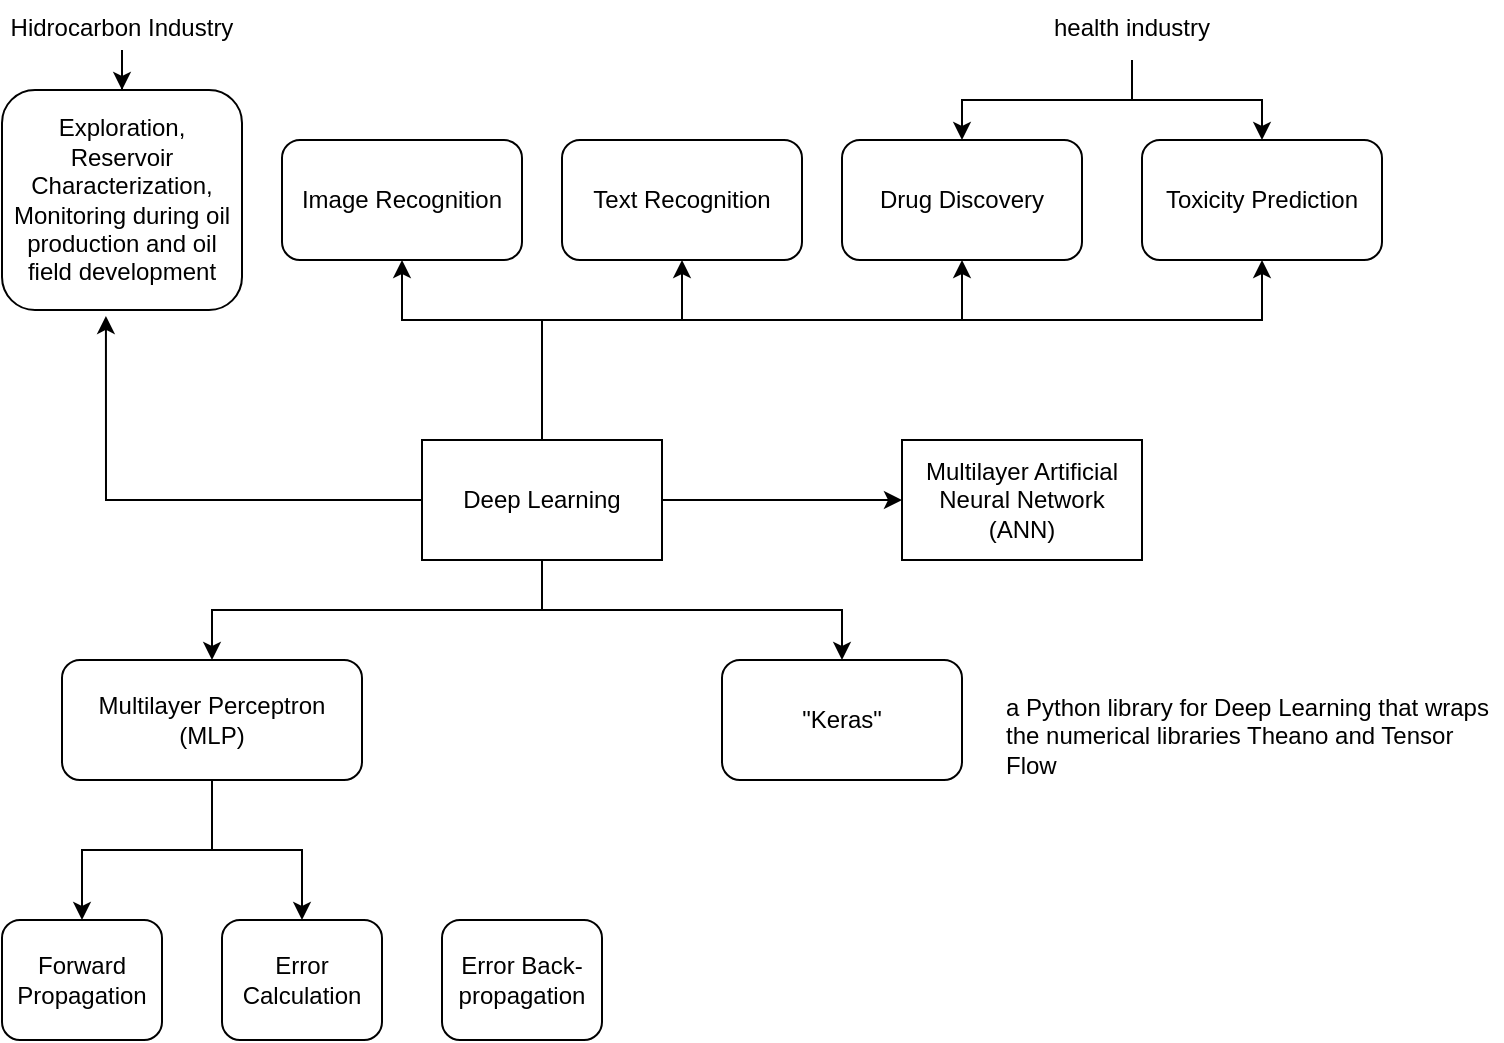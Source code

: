 <mxfile version="24.2.5" type="device" pages="2">
  <diagram name="Page-1" id="AD3TpbaUrpXrk2EEQHxS">
    <mxGraphModel dx="1194" dy="748" grid="1" gridSize="10" guides="1" tooltips="1" connect="1" arrows="1" fold="1" page="1" pageScale="1" pageWidth="850" pageHeight="1100" math="0" shadow="0">
      <root>
        <mxCell id="0" />
        <mxCell id="1" parent="0" />
        <mxCell id="LQV_r9siElokm8lHUJwI-3" style="edgeStyle=orthogonalEdgeStyle;rounded=0;orthogonalLoop=1;jettySize=auto;html=1;entryX=0;entryY=0.5;entryDx=0;entryDy=0;" edge="1" parent="1" source="LQV_r9siElokm8lHUJwI-1" target="LQV_r9siElokm8lHUJwI-2">
          <mxGeometry relative="1" as="geometry" />
        </mxCell>
        <mxCell id="LQV_r9siElokm8lHUJwI-8" style="edgeStyle=orthogonalEdgeStyle;rounded=0;orthogonalLoop=1;jettySize=auto;html=1;entryX=0.5;entryY=1;entryDx=0;entryDy=0;" edge="1" parent="1" source="LQV_r9siElokm8lHUJwI-1" target="LQV_r9siElokm8lHUJwI-4">
          <mxGeometry relative="1" as="geometry">
            <Array as="points">
              <mxPoint x="280" y="170" />
              <mxPoint x="210" y="170" />
            </Array>
          </mxGeometry>
        </mxCell>
        <mxCell id="LQV_r9siElokm8lHUJwI-9" style="edgeStyle=orthogonalEdgeStyle;rounded=0;orthogonalLoop=1;jettySize=auto;html=1;entryX=0.5;entryY=1;entryDx=0;entryDy=0;" edge="1" parent="1" source="LQV_r9siElokm8lHUJwI-1" target="LQV_r9siElokm8lHUJwI-5">
          <mxGeometry relative="1" as="geometry">
            <Array as="points">
              <mxPoint x="280" y="170" />
              <mxPoint x="350" y="170" />
            </Array>
          </mxGeometry>
        </mxCell>
        <mxCell id="LQV_r9siElokm8lHUJwI-10" style="edgeStyle=orthogonalEdgeStyle;rounded=0;orthogonalLoop=1;jettySize=auto;html=1;entryX=0.5;entryY=1;entryDx=0;entryDy=0;" edge="1" parent="1" source="LQV_r9siElokm8lHUJwI-1" target="LQV_r9siElokm8lHUJwI-6">
          <mxGeometry relative="1" as="geometry">
            <Array as="points">
              <mxPoint x="280" y="170" />
              <mxPoint x="490" y="170" />
            </Array>
          </mxGeometry>
        </mxCell>
        <mxCell id="LQV_r9siElokm8lHUJwI-11" style="edgeStyle=orthogonalEdgeStyle;rounded=0;orthogonalLoop=1;jettySize=auto;html=1;exitX=0.5;exitY=0;exitDx=0;exitDy=0;" edge="1" parent="1" source="LQV_r9siElokm8lHUJwI-1" target="LQV_r9siElokm8lHUJwI-7">
          <mxGeometry relative="1" as="geometry">
            <Array as="points">
              <mxPoint x="280" y="170" />
              <mxPoint x="640" y="170" />
            </Array>
          </mxGeometry>
        </mxCell>
        <mxCell id="LQV_r9siElokm8lHUJwI-21" style="edgeStyle=orthogonalEdgeStyle;rounded=0;orthogonalLoop=1;jettySize=auto;html=1;entryX=0.5;entryY=0;entryDx=0;entryDy=0;exitX=0.5;exitY=1;exitDx=0;exitDy=0;" edge="1" parent="1" source="LQV_r9siElokm8lHUJwI-1" target="LQV_r9siElokm8lHUJwI-20">
          <mxGeometry relative="1" as="geometry" />
        </mxCell>
        <mxCell id="LQV_r9siElokm8lHUJwI-28" style="edgeStyle=orthogonalEdgeStyle;rounded=0;orthogonalLoop=1;jettySize=auto;html=1;entryX=0.5;entryY=0;entryDx=0;entryDy=0;exitX=0.5;exitY=1;exitDx=0;exitDy=0;" edge="1" parent="1" source="LQV_r9siElokm8lHUJwI-1" target="LQV_r9siElokm8lHUJwI-27">
          <mxGeometry relative="1" as="geometry" />
        </mxCell>
        <mxCell id="LQV_r9siElokm8lHUJwI-1" value="Deep Learning" style="rounded=0;whiteSpace=wrap;html=1;" vertex="1" parent="1">
          <mxGeometry x="220" y="230" width="120" height="60" as="geometry" />
        </mxCell>
        <mxCell id="LQV_r9siElokm8lHUJwI-2" value="Multilayer Artificial Neural Network (ANN)" style="rounded=0;whiteSpace=wrap;html=1;" vertex="1" parent="1">
          <mxGeometry x="460" y="230" width="120" height="60" as="geometry" />
        </mxCell>
        <mxCell id="LQV_r9siElokm8lHUJwI-4" value="Image Recognition" style="rounded=1;whiteSpace=wrap;html=1;" vertex="1" parent="1">
          <mxGeometry x="150" y="80" width="120" height="60" as="geometry" />
        </mxCell>
        <mxCell id="LQV_r9siElokm8lHUJwI-5" value="Text Recognition" style="rounded=1;whiteSpace=wrap;html=1;" vertex="1" parent="1">
          <mxGeometry x="290" y="80" width="120" height="60" as="geometry" />
        </mxCell>
        <mxCell id="LQV_r9siElokm8lHUJwI-6" value="Drug Discovery" style="rounded=1;whiteSpace=wrap;html=1;" vertex="1" parent="1">
          <mxGeometry x="430" y="80" width="120" height="60" as="geometry" />
        </mxCell>
        <mxCell id="LQV_r9siElokm8lHUJwI-7" value="Toxicity Prediction" style="rounded=1;whiteSpace=wrap;html=1;" vertex="1" parent="1">
          <mxGeometry x="580" y="80" width="120" height="60" as="geometry" />
        </mxCell>
        <mxCell id="LQV_r9siElokm8lHUJwI-13" style="edgeStyle=orthogonalEdgeStyle;rounded=0;orthogonalLoop=1;jettySize=auto;html=1;entryX=0.5;entryY=0;entryDx=0;entryDy=0;" edge="1" parent="1" source="LQV_r9siElokm8lHUJwI-12" target="LQV_r9siElokm8lHUJwI-6">
          <mxGeometry relative="1" as="geometry" />
        </mxCell>
        <mxCell id="LQV_r9siElokm8lHUJwI-14" style="edgeStyle=orthogonalEdgeStyle;rounded=0;orthogonalLoop=1;jettySize=auto;html=1;entryX=0.5;entryY=0;entryDx=0;entryDy=0;" edge="1" parent="1" source="LQV_r9siElokm8lHUJwI-12" target="LQV_r9siElokm8lHUJwI-7">
          <mxGeometry relative="1" as="geometry" />
        </mxCell>
        <mxCell id="LQV_r9siElokm8lHUJwI-12" value="health industry" style="text;whiteSpace=wrap;html=1;align=center;" vertex="1" parent="1">
          <mxGeometry x="520" y="10" width="110" height="30" as="geometry" />
        </mxCell>
        <mxCell id="LQV_r9siElokm8lHUJwI-18" style="edgeStyle=orthogonalEdgeStyle;rounded=0;orthogonalLoop=1;jettySize=auto;html=1;" edge="1" parent="1" source="LQV_r9siElokm8lHUJwI-15" target="LQV_r9siElokm8lHUJwI-16">
          <mxGeometry relative="1" as="geometry" />
        </mxCell>
        <mxCell id="LQV_r9siElokm8lHUJwI-15" value="Hidrocarbon Industry" style="text;whiteSpace=wrap;html=1;align=center;" vertex="1" parent="1">
          <mxGeometry x="10" y="10" width="120" height="30" as="geometry" />
        </mxCell>
        <mxCell id="LQV_r9siElokm8lHUJwI-16" value="Exploration, Reservoir Characterization, Monitoring during oil production and oil field development" style="rounded=1;whiteSpace=wrap;html=1;" vertex="1" parent="1">
          <mxGeometry x="10" y="55" width="120" height="110" as="geometry" />
        </mxCell>
        <mxCell id="LQV_r9siElokm8lHUJwI-19" style="edgeStyle=orthogonalEdgeStyle;rounded=0;orthogonalLoop=1;jettySize=auto;html=1;entryX=0.433;entryY=1.027;entryDx=0;entryDy=0;entryPerimeter=0;" edge="1" parent="1" source="LQV_r9siElokm8lHUJwI-1" target="LQV_r9siElokm8lHUJwI-16">
          <mxGeometry relative="1" as="geometry" />
        </mxCell>
        <mxCell id="LQV_r9siElokm8lHUJwI-24" style="edgeStyle=orthogonalEdgeStyle;rounded=0;orthogonalLoop=1;jettySize=auto;html=1;entryX=0.5;entryY=0;entryDx=0;entryDy=0;" edge="1" parent="1" source="LQV_r9siElokm8lHUJwI-20" target="LQV_r9siElokm8lHUJwI-22">
          <mxGeometry relative="1" as="geometry" />
        </mxCell>
        <mxCell id="LQV_r9siElokm8lHUJwI-25" style="edgeStyle=orthogonalEdgeStyle;rounded=0;orthogonalLoop=1;jettySize=auto;html=1;" edge="1" parent="1" source="LQV_r9siElokm8lHUJwI-20" target="LQV_r9siElokm8lHUJwI-23">
          <mxGeometry relative="1" as="geometry" />
        </mxCell>
        <mxCell id="LQV_r9siElokm8lHUJwI-20" value="&lt;br&gt;Multilayer Perceptron (MLP)&lt;br&gt;&lt;div&gt;&lt;br/&gt;&lt;/div&gt;" style="rounded=1;whiteSpace=wrap;html=1;" vertex="1" parent="1">
          <mxGeometry x="40" y="340" width="150" height="60" as="geometry" />
        </mxCell>
        <mxCell id="LQV_r9siElokm8lHUJwI-22" value="Forward Propagation" style="rounded=1;whiteSpace=wrap;html=1;" vertex="1" parent="1">
          <mxGeometry x="10" y="470" width="80" height="60" as="geometry" />
        </mxCell>
        <mxCell id="LQV_r9siElokm8lHUJwI-23" value="Error Calculation" style="rounded=1;whiteSpace=wrap;html=1;" vertex="1" parent="1">
          <mxGeometry x="120" y="470" width="80" height="60" as="geometry" />
        </mxCell>
        <mxCell id="LQV_r9siElokm8lHUJwI-26" value="Error Back-propagation" style="rounded=1;whiteSpace=wrap;html=1;" vertex="1" parent="1">
          <mxGeometry x="230" y="470" width="80" height="60" as="geometry" />
        </mxCell>
        <mxCell id="LQV_r9siElokm8lHUJwI-27" value="&quot;Keras&quot;" style="rounded=1;whiteSpace=wrap;html=1;" vertex="1" parent="1">
          <mxGeometry x="370" y="340" width="120" height="60" as="geometry" />
        </mxCell>
        <mxCell id="LQV_r9siElokm8lHUJwI-29" value="a Python library for Deep Learning that wraps the numerical libraries Theano and Tensor Flow" style="text;whiteSpace=wrap;html=1;" vertex="1" parent="1">
          <mxGeometry x="510" y="350" width="250" height="40" as="geometry" />
        </mxCell>
      </root>
    </mxGraphModel>
  </diagram>
  <diagram id="N1toitTr_1ZFFQBsm6vQ" name="metodologi">
    <mxGraphModel dx="1194" dy="748" grid="0" gridSize="10" guides="1" tooltips="1" connect="1" arrows="1" fold="1" page="1" pageScale="1" pageWidth="850" pageHeight="1100" background="none" math="0" shadow="0">
      <root>
        <mxCell id="0" />
        <mxCell id="1" parent="0" />
        <mxCell id="pi7YrrtwYcuSO0-h6VBh-8" style="edgeStyle=orthogonalEdgeStyle;rounded=0;orthogonalLoop=1;jettySize=auto;html=1;entryX=0.5;entryY=0;entryDx=0;entryDy=0;" edge="1" parent="1" source="pi7YrrtwYcuSO0-h6VBh-1" target="pi7YrrtwYcuSO0-h6VBh-5">
          <mxGeometry relative="1" as="geometry" />
        </mxCell>
        <mxCell id="pi7YrrtwYcuSO0-h6VBh-1" value="Preprocessing &amp;amp; Load Data" style="rounded=0;whiteSpace=wrap;html=1;" vertex="1" parent="1">
          <mxGeometry x="160" y="100" width="120" height="60" as="geometry" />
        </mxCell>
        <mxCell id="pi7YrrtwYcuSO0-h6VBh-4" style="edgeStyle=orthogonalEdgeStyle;rounded=0;orthogonalLoop=1;jettySize=auto;html=1;entryX=1;entryY=0.5;entryDx=0;entryDy=0;" edge="1" parent="1" source="pi7YrrtwYcuSO0-h6VBh-3" target="pi7YrrtwYcuSO0-h6VBh-1">
          <mxGeometry relative="1" as="geometry" />
        </mxCell>
        <mxCell id="pi7YrrtwYcuSO0-h6VBh-3" value="Visualize Data, gain insight into the data" style="text;html=1;align=center;verticalAlign=middle;whiteSpace=wrap;rounded=0;" vertex="1" parent="1">
          <mxGeometry x="380" y="105" width="160" height="50" as="geometry" />
        </mxCell>
        <mxCell id="pi7YrrtwYcuSO0-h6VBh-13" style="edgeStyle=orthogonalEdgeStyle;rounded=0;orthogonalLoop=1;jettySize=auto;html=1;entryX=0.5;entryY=0;entryDx=0;entryDy=0;" edge="1" parent="1" source="pi7YrrtwYcuSO0-h6VBh-5" target="pi7YrrtwYcuSO0-h6VBh-9">
          <mxGeometry relative="1" as="geometry" />
        </mxCell>
        <mxCell id="pi7YrrtwYcuSO0-h6VBh-5" value="Define Model" style="rounded=0;whiteSpace=wrap;html=1;" vertex="1" parent="1">
          <mxGeometry x="160" y="210" width="120" height="60" as="geometry" />
        </mxCell>
        <mxCell id="pi7YrrtwYcuSO0-h6VBh-7" style="edgeStyle=orthogonalEdgeStyle;rounded=0;orthogonalLoop=1;jettySize=auto;html=1;entryX=1;entryY=0.5;entryDx=0;entryDy=0;" edge="1" parent="1" source="pi7YrrtwYcuSO0-h6VBh-6" target="pi7YrrtwYcuSO0-h6VBh-5">
          <mxGeometry relative="1" as="geometry" />
        </mxCell>
        <mxCell id="pi7YrrtwYcuSO0-h6VBh-6" value="specify the number of hidden layers in the neural network and their size, the input and output size" style="text;whiteSpace=wrap;html=1;align=center;" vertex="1" parent="1">
          <mxGeometry x="380" y="210" width="220" height="60" as="geometry" />
        </mxCell>
        <mxCell id="pi7YrrtwYcuSO0-h6VBh-18" style="edgeStyle=orthogonalEdgeStyle;rounded=0;orthogonalLoop=1;jettySize=auto;html=1;entryX=0.5;entryY=0;entryDx=0;entryDy=0;" edge="1" parent="1" source="pi7YrrtwYcuSO0-h6VBh-9" target="pi7YrrtwYcuSO0-h6VBh-14">
          <mxGeometry relative="1" as="geometry" />
        </mxCell>
        <mxCell id="pi7YrrtwYcuSO0-h6VBh-9" value="Loss &amp;amp; Optimizer" style="rounded=0;whiteSpace=wrap;html=1;" vertex="1" parent="1">
          <mxGeometry x="160" y="320" width="120" height="60" as="geometry" />
        </mxCell>
        <mxCell id="pi7YrrtwYcuSO0-h6VBh-12" style="edgeStyle=orthogonalEdgeStyle;rounded=0;orthogonalLoop=1;jettySize=auto;html=1;entryX=1;entryY=0.5;entryDx=0;entryDy=0;" edge="1" parent="1" source="pi7YrrtwYcuSO0-h6VBh-11" target="pi7YrrtwYcuSO0-h6VBh-9">
          <mxGeometry relative="1" as="geometry" />
        </mxCell>
        <mxCell id="pi7YrrtwYcuSO0-h6VBh-11" value="define the loss function according to our task. We also need to specify the optimizer to use with learning rate and other hyperparameters of the optimizer" style="text;whiteSpace=wrap;html=1;align=center;" vertex="1" parent="1">
          <mxGeometry x="380" y="307.5" width="230" height="85" as="geometry" />
        </mxCell>
        <mxCell id="pi7YrrtwYcuSO0-h6VBh-14" value="Fit Model" style="rounded=0;whiteSpace=wrap;html=1;" vertex="1" parent="1">
          <mxGeometry x="160" y="430" width="120" height="60" as="geometry" />
        </mxCell>
        <mxCell id="pi7YrrtwYcuSO0-h6VBh-17" style="edgeStyle=orthogonalEdgeStyle;rounded=0;orthogonalLoop=1;jettySize=auto;html=1;entryX=1;entryY=0.5;entryDx=0;entryDy=0;" edge="1" parent="1" source="pi7YrrtwYcuSO0-h6VBh-16" target="pi7YrrtwYcuSO0-h6VBh-14">
          <mxGeometry relative="1" as="geometry" />
        </mxCell>
        <mxCell id="pi7YrrtwYcuSO0-h6VBh-16" value="This is the training step of the neural network. Here we need to define the number of epochs for which we need to train the neural network." style="text;whiteSpace=wrap;html=1;" vertex="1" parent="1">
          <mxGeometry x="380" y="420" width="230" height="80" as="geometry" />
        </mxCell>
        <mxCell id="pi7YrrtwYcuSO0-h6VBh-20" value="After fitting model, we can test it on test data to check whether the case of overfitting. We can save the weights of the model and use it later whenever required." style="text;whiteSpace=wrap;html=1;" vertex="1" parent="1">
          <mxGeometry x="160" y="550" width="440" height="50" as="geometry" />
        </mxCell>
        <mxCell id="pi7YrrtwYcuSO0-h6VBh-21" style="edgeStyle=orthogonalEdgeStyle;rounded=0;orthogonalLoop=1;jettySize=auto;html=1;entryX=0.136;entryY=-0.08;entryDx=0;entryDy=0;entryPerimeter=0;" edge="1" parent="1" source="pi7YrrtwYcuSO0-h6VBh-14" target="pi7YrrtwYcuSO0-h6VBh-20">
          <mxGeometry relative="1" as="geometry" />
        </mxCell>
      </root>
    </mxGraphModel>
  </diagram>
</mxfile>

